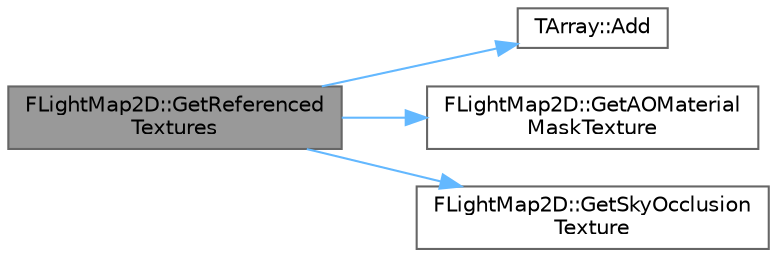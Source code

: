 digraph "FLightMap2D::GetReferencedTextures"
{
 // INTERACTIVE_SVG=YES
 // LATEX_PDF_SIZE
  bgcolor="transparent";
  edge [fontname=Helvetica,fontsize=10,labelfontname=Helvetica,labelfontsize=10];
  node [fontname=Helvetica,fontsize=10,shape=box,height=0.2,width=0.4];
  rankdir="LR";
  Node1 [id="Node000001",label="FLightMap2D::GetReferenced\lTextures",height=0.2,width=0.4,color="gray40", fillcolor="grey60", style="filled", fontcolor="black",tooltip=" "];
  Node1 -> Node2 [id="edge1_Node000001_Node000002",color="steelblue1",style="solid",tooltip=" "];
  Node2 [id="Node000002",label="TArray::Add",height=0.2,width=0.4,color="grey40", fillcolor="white", style="filled",URL="$d4/d52/classTArray.html#a94f6bf2bef04382fc79010abad57d823",tooltip="Adds a new item to the end of the array, possibly reallocating the whole array to fit."];
  Node1 -> Node3 [id="edge2_Node000001_Node000003",color="steelblue1",style="solid",tooltip=" "];
  Node3 [id="Node000003",label="FLightMap2D::GetAOMaterial\lMaskTexture",height=0.2,width=0.4,color="grey40", fillcolor="white", style="filled",URL="$d8/d6a/classFLightMap2D.html#a40dc23917d86a69bc0b08caae0391e42",tooltip=" "];
  Node1 -> Node4 [id="edge3_Node000001_Node000004",color="steelblue1",style="solid",tooltip=" "];
  Node4 [id="Node000004",label="FLightMap2D::GetSkyOcclusion\lTexture",height=0.2,width=0.4,color="grey40", fillcolor="white", style="filled",URL="$d8/d6a/classFLightMap2D.html#af60e324a5e5dbee2e9f9641360240216",tooltip="Returns SkyOcclusionTexture."];
}
